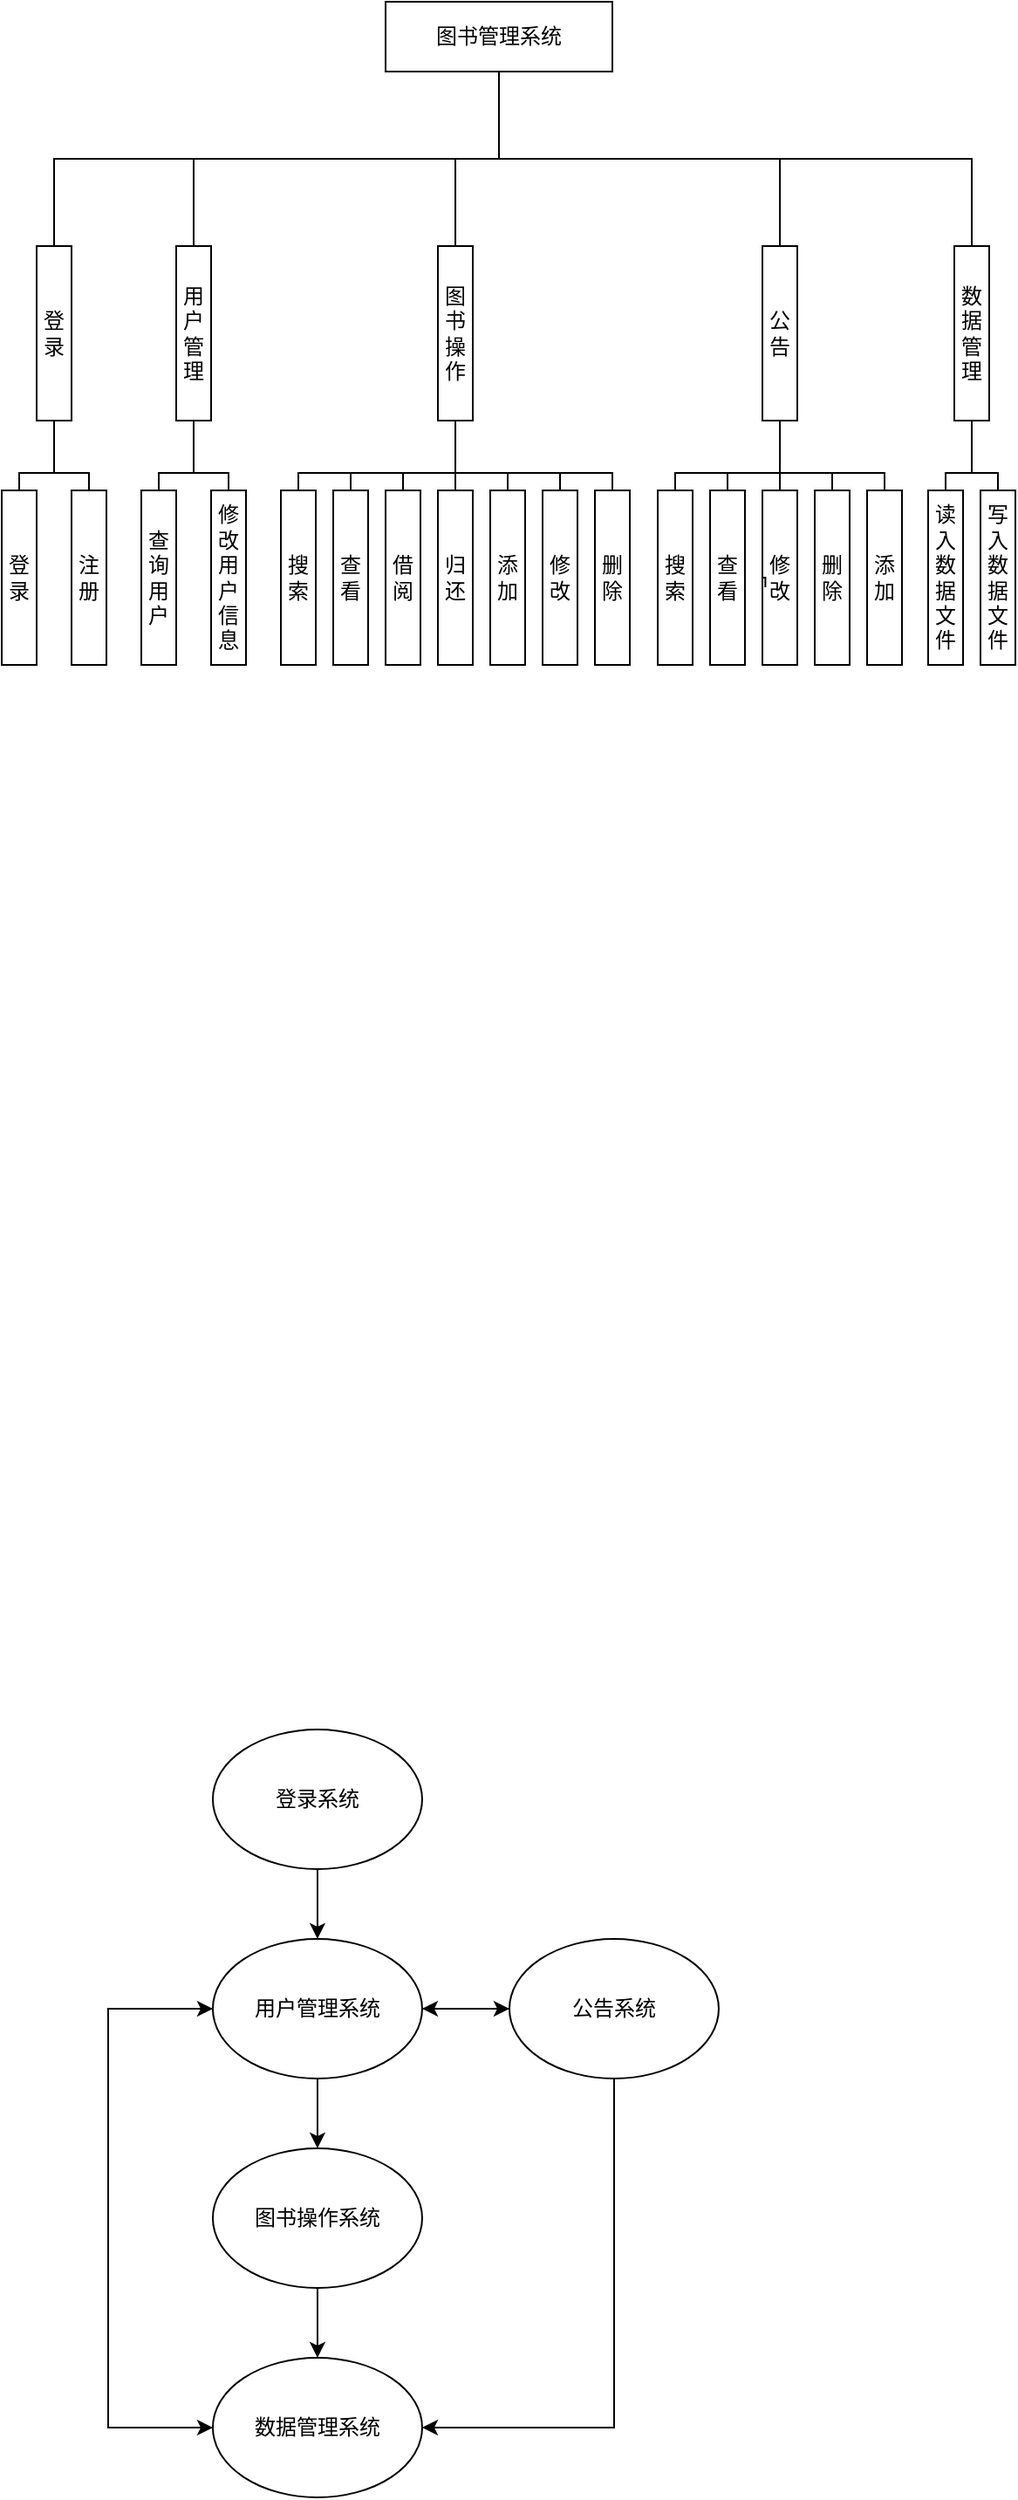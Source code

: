 <mxfile version="21.0.2" type="onedrive"><diagram name="第 1 页" id="KR9i4Z8kepSVpuC2Oa-p"><mxGraphModel dx="1155" dy="1799" grid="1" gridSize="10" guides="1" tooltips="1" connect="1" arrows="1" fold="1" page="1" pageScale="1" pageWidth="827" pageHeight="1169" math="0" shadow="0"><root><mxCell id="0"/><mxCell id="1" parent="0"/><mxCell id="CgQLOJNr3BUUDoFHB7_p-53" style="edgeStyle=orthogonalEdgeStyle;rounded=0;orthogonalLoop=1;jettySize=auto;html=1;entryX=0;entryY=0.5;entryDx=0;entryDy=0;" parent="1" source="CgQLOJNr3BUUDoFHB7_p-16" target="CgQLOJNr3BUUDoFHB7_p-46" edge="1"><mxGeometry relative="1" as="geometry"><Array as="points"><mxPoint x="194.98" y="270"/><mxPoint x="194.98" y="30"/></Array></mxGeometry></mxCell><mxCell id="CgQLOJNr3BUUDoFHB7_p-16" value="数据管理系统" style="ellipse;whiteSpace=wrap;html=1;rounded=0;" parent="1" vertex="1"><mxGeometry x="254.98" y="230" width="120" height="80" as="geometry"/></mxCell><mxCell id="CgQLOJNr3BUUDoFHB7_p-47" style="edgeStyle=orthogonalEdgeStyle;rounded=0;orthogonalLoop=1;jettySize=auto;html=1;" parent="1" source="CgQLOJNr3BUUDoFHB7_p-17" target="CgQLOJNr3BUUDoFHB7_p-46" edge="1"><mxGeometry relative="1" as="geometry"/></mxCell><mxCell id="CgQLOJNr3BUUDoFHB7_p-17" value="登录系统" style="ellipse;whiteSpace=wrap;html=1;rounded=0;" parent="1" vertex="1"><mxGeometry x="254.98" y="-130" width="120" height="80" as="geometry"/></mxCell><mxCell id="CgQLOJNr3BUUDoFHB7_p-52" style="edgeStyle=orthogonalEdgeStyle;rounded=0;orthogonalLoop=1;jettySize=auto;html=1;entryX=1;entryY=0.5;entryDx=0;entryDy=0;" parent="1" source="CgQLOJNr3BUUDoFHB7_p-18" target="CgQLOJNr3BUUDoFHB7_p-46" edge="1"><mxGeometry relative="1" as="geometry"/></mxCell><mxCell id="CgQLOJNr3BUUDoFHB7_p-54" style="edgeStyle=orthogonalEdgeStyle;rounded=0;orthogonalLoop=1;jettySize=auto;html=1;entryX=1;entryY=0.5;entryDx=0;entryDy=0;" parent="1" source="CgQLOJNr3BUUDoFHB7_p-18" target="CgQLOJNr3BUUDoFHB7_p-16" edge="1"><mxGeometry relative="1" as="geometry"><Array as="points"><mxPoint x="484.98" y="270"/></Array></mxGeometry></mxCell><mxCell id="CgQLOJNr3BUUDoFHB7_p-18" value="公告系统" style="ellipse;whiteSpace=wrap;html=1;rounded=0;" parent="1" vertex="1"><mxGeometry x="424.98" y="-10" width="120" height="80" as="geometry"/></mxCell><mxCell id="CgQLOJNr3BUUDoFHB7_p-49" style="edgeStyle=orthogonalEdgeStyle;rounded=0;orthogonalLoop=1;jettySize=auto;html=1;" parent="1" source="CgQLOJNr3BUUDoFHB7_p-23" target="CgQLOJNr3BUUDoFHB7_p-16" edge="1"><mxGeometry relative="1" as="geometry"/></mxCell><mxCell id="CgQLOJNr3BUUDoFHB7_p-23" value="图书操作系统" style="ellipse;whiteSpace=wrap;html=1;rounded=0;" parent="1" vertex="1"><mxGeometry x="254.98" y="110" width="120" height="80" as="geometry"/></mxCell><mxCell id="CgQLOJNr3BUUDoFHB7_p-48" style="edgeStyle=orthogonalEdgeStyle;rounded=0;orthogonalLoop=1;jettySize=auto;html=1;" parent="1" source="CgQLOJNr3BUUDoFHB7_p-46" target="CgQLOJNr3BUUDoFHB7_p-23" edge="1"><mxGeometry relative="1" as="geometry"/></mxCell><mxCell id="CgQLOJNr3BUUDoFHB7_p-50" style="edgeStyle=orthogonalEdgeStyle;rounded=0;orthogonalLoop=1;jettySize=auto;html=1;entryX=0;entryY=0.5;entryDx=0;entryDy=0;" parent="1" source="CgQLOJNr3BUUDoFHB7_p-46" target="CgQLOJNr3BUUDoFHB7_p-16" edge="1"><mxGeometry relative="1" as="geometry"><Array as="points"><mxPoint x="194.98" y="30"/><mxPoint x="194.98" y="270"/></Array></mxGeometry></mxCell><mxCell id="CgQLOJNr3BUUDoFHB7_p-51" style="edgeStyle=orthogonalEdgeStyle;rounded=0;orthogonalLoop=1;jettySize=auto;html=1;" parent="1" source="CgQLOJNr3BUUDoFHB7_p-46" target="CgQLOJNr3BUUDoFHB7_p-18" edge="1"><mxGeometry relative="1" as="geometry"/></mxCell><mxCell id="CgQLOJNr3BUUDoFHB7_p-46" value="用户管理系统" style="ellipse;whiteSpace=wrap;html=1;rounded=0;" parent="1" vertex="1"><mxGeometry x="254.98" y="-10" width="120" height="80" as="geometry"/></mxCell><mxCell id="4UxWteCzTDPTOj9m5rze-9" style="edgeStyle=orthogonalEdgeStyle;rounded=0;orthogonalLoop=1;jettySize=auto;html=1;endArrow=none;endFill=0;" parent="1" source="4UxWteCzTDPTOj9m5rze-1" target="4UxWteCzTDPTOj9m5rze-2" edge="1"><mxGeometry relative="1" as="geometry"><Array as="points"><mxPoint x="419" y="-1030"/><mxPoint x="164" y="-1030"/></Array></mxGeometry></mxCell><mxCell id="4UxWteCzTDPTOj9m5rze-10" style="orthogonalLoop=1;jettySize=auto;html=1;entryX=0.5;entryY=0;entryDx=0;entryDy=0;shadow=0;jumpStyle=none;rounded=0;strokeColor=default;edgeStyle=orthogonalEdgeStyle;endArrow=none;endFill=0;" parent="1" source="4UxWteCzTDPTOj9m5rze-1" target="4UxWteCzTDPTOj9m5rze-4" edge="1"><mxGeometry relative="1" as="geometry"><Array as="points"><mxPoint x="419" y="-1030"/><mxPoint x="244" y="-1030"/></Array></mxGeometry></mxCell><mxCell id="4UxWteCzTDPTOj9m5rze-11" style="edgeStyle=orthogonalEdgeStyle;rounded=0;orthogonalLoop=1;jettySize=auto;html=1;entryX=0.5;entryY=0;entryDx=0;entryDy=0;endArrow=none;endFill=0;" parent="1" source="4UxWteCzTDPTOj9m5rze-1" target="4UxWteCzTDPTOj9m5rze-6" edge="1"><mxGeometry relative="1" as="geometry"/></mxCell><mxCell id="4UxWteCzTDPTOj9m5rze-12" style="edgeStyle=orthogonalEdgeStyle;rounded=0;orthogonalLoop=1;jettySize=auto;html=1;endArrow=none;endFill=0;" parent="1" source="4UxWteCzTDPTOj9m5rze-1" target="4UxWteCzTDPTOj9m5rze-7" edge="1"><mxGeometry relative="1" as="geometry"><Array as="points"><mxPoint x="419" y="-1030"/><mxPoint x="580" y="-1030"/></Array></mxGeometry></mxCell><mxCell id="4UxWteCzTDPTOj9m5rze-13" style="edgeStyle=orthogonalEdgeStyle;rounded=0;orthogonalLoop=1;jettySize=auto;html=1;endArrow=none;endFill=0;" parent="1" source="4UxWteCzTDPTOj9m5rze-1" target="4UxWteCzTDPTOj9m5rze-8" edge="1"><mxGeometry relative="1" as="geometry"><Array as="points"><mxPoint x="419" y="-1030"/><mxPoint x="690" y="-1030"/></Array></mxGeometry></mxCell><mxCell id="4UxWteCzTDPTOj9m5rze-1" value="图书管理系统" style="rounded=0;whiteSpace=wrap;html=1;flipH=1;flipV=1;" parent="1" vertex="1"><mxGeometry x="354" y="-1120" width="130" height="40" as="geometry"/></mxCell><mxCell id="4UxWteCzTDPTOj9m5rze-16" style="edgeStyle=orthogonalEdgeStyle;rounded=0;orthogonalLoop=1;jettySize=auto;html=1;endArrow=none;endFill=0;" parent="1" source="4UxWteCzTDPTOj9m5rze-2" target="4UxWteCzTDPTOj9m5rze-14" edge="1"><mxGeometry relative="1" as="geometry"><Array as="points"><mxPoint x="164" y="-850"/><mxPoint x="144" y="-850"/></Array></mxGeometry></mxCell><mxCell id="4UxWteCzTDPTOj9m5rze-17" style="edgeStyle=orthogonalEdgeStyle;rounded=0;orthogonalLoop=1;jettySize=auto;html=1;endArrow=none;endFill=0;" parent="1" source="4UxWteCzTDPTOj9m5rze-2" target="4UxWteCzTDPTOj9m5rze-15" edge="1"><mxGeometry relative="1" as="geometry"><Array as="points"><mxPoint x="164" y="-850"/><mxPoint x="184" y="-850"/></Array></mxGeometry></mxCell><mxCell id="4UxWteCzTDPTOj9m5rze-2" value="登录" style="rounded=0;whiteSpace=wrap;html=1;align=center;" parent="1" vertex="1"><mxGeometry x="154" y="-980" width="20" height="100" as="geometry"/></mxCell><mxCell id="4UxWteCzTDPTOj9m5rze-22" style="edgeStyle=orthogonalEdgeStyle;rounded=0;orthogonalLoop=1;jettySize=auto;html=1;endArrow=none;endFill=0;" parent="1" source="4UxWteCzTDPTOj9m5rze-4" target="4UxWteCzTDPTOj9m5rze-20" edge="1"><mxGeometry relative="1" as="geometry"><Array as="points"><mxPoint x="244" y="-850"/><mxPoint x="224" y="-850"/></Array></mxGeometry></mxCell><mxCell id="4UxWteCzTDPTOj9m5rze-23" style="edgeStyle=orthogonalEdgeStyle;rounded=0;orthogonalLoop=1;jettySize=auto;html=1;endArrow=none;endFill=0;" parent="1" source="4UxWteCzTDPTOj9m5rze-4" target="4UxWteCzTDPTOj9m5rze-21" edge="1"><mxGeometry relative="1" as="geometry"><Array as="points"><mxPoint x="244" y="-850"/><mxPoint x="264" y="-850"/></Array></mxGeometry></mxCell><mxCell id="4UxWteCzTDPTOj9m5rze-4" value="用户管理" style="rounded=0;whiteSpace=wrap;html=1;align=center;" parent="1" vertex="1"><mxGeometry x="234" y="-980" width="20" height="100" as="geometry"/></mxCell><mxCell id="4UxWteCzTDPTOj9m5rze-29" style="edgeStyle=orthogonalEdgeStyle;shape=connector;rounded=0;orthogonalLoop=1;jettySize=auto;html=1;labelBackgroundColor=default;strokeColor=default;fontFamily=Helvetica;fontSize=11;fontColor=default;endArrow=none;endFill=0;" parent="1" source="4UxWteCzTDPTOj9m5rze-6" target="4UxWteCzTDPTOj9m5rze-24" edge="1"><mxGeometry relative="1" as="geometry"><Array as="points"><mxPoint x="394" y="-850"/><mxPoint x="304" y="-850"/></Array></mxGeometry></mxCell><mxCell id="4UxWteCzTDPTOj9m5rze-30" style="edgeStyle=orthogonalEdgeStyle;shape=connector;rounded=0;orthogonalLoop=1;jettySize=auto;html=1;labelBackgroundColor=default;strokeColor=default;fontFamily=Helvetica;fontSize=11;fontColor=default;endArrow=none;endFill=0;" parent="1" source="4UxWteCzTDPTOj9m5rze-6" target="4UxWteCzTDPTOj9m5rze-26" edge="1"><mxGeometry relative="1" as="geometry"><Array as="points"><mxPoint x="394" y="-850"/><mxPoint x="334" y="-850"/></Array></mxGeometry></mxCell><mxCell id="4UxWteCzTDPTOj9m5rze-31" style="edgeStyle=orthogonalEdgeStyle;shape=connector;rounded=0;orthogonalLoop=1;jettySize=auto;html=1;labelBackgroundColor=default;strokeColor=default;fontFamily=Helvetica;fontSize=11;fontColor=default;endArrow=none;endFill=0;" parent="1" source="4UxWteCzTDPTOj9m5rze-6" target="4UxWteCzTDPTOj9m5rze-27" edge="1"><mxGeometry relative="1" as="geometry"><Array as="points"><mxPoint x="394" y="-850"/><mxPoint x="364" y="-850"/></Array></mxGeometry></mxCell><mxCell id="4UxWteCzTDPTOj9m5rze-32" style="edgeStyle=orthogonalEdgeStyle;shape=connector;rounded=0;orthogonalLoop=1;jettySize=auto;html=1;labelBackgroundColor=default;strokeColor=default;fontFamily=Helvetica;fontSize=11;fontColor=default;endArrow=none;endFill=0;" parent="1" source="4UxWteCzTDPTOj9m5rze-6" target="4UxWteCzTDPTOj9m5rze-28" edge="1"><mxGeometry relative="1" as="geometry"><Array as="points"><mxPoint x="394" y="-840"/><mxPoint x="394" y="-840"/></Array></mxGeometry></mxCell><mxCell id="4UxWteCzTDPTOj9m5rze-36" style="edgeStyle=orthogonalEdgeStyle;shape=connector;rounded=0;orthogonalLoop=1;jettySize=auto;html=1;labelBackgroundColor=default;strokeColor=default;fontFamily=Helvetica;fontSize=11;fontColor=default;endArrow=none;endFill=0;" parent="1" source="4UxWteCzTDPTOj9m5rze-6" target="4UxWteCzTDPTOj9m5rze-33" edge="1"><mxGeometry relative="1" as="geometry"><Array as="points"><mxPoint x="394" y="-850"/><mxPoint x="424" y="-850"/></Array></mxGeometry></mxCell><mxCell id="4UxWteCzTDPTOj9m5rze-37" style="edgeStyle=orthogonalEdgeStyle;shape=connector;rounded=0;orthogonalLoop=1;jettySize=auto;html=1;labelBackgroundColor=default;strokeColor=default;fontFamily=Helvetica;fontSize=11;fontColor=default;endArrow=none;endFill=0;" parent="1" source="4UxWteCzTDPTOj9m5rze-6" target="4UxWteCzTDPTOj9m5rze-34" edge="1"><mxGeometry relative="1" as="geometry"><Array as="points"><mxPoint x="394" y="-850"/><mxPoint x="454" y="-850"/></Array></mxGeometry></mxCell><mxCell id="4UxWteCzTDPTOj9m5rze-38" style="edgeStyle=orthogonalEdgeStyle;shape=connector;rounded=0;orthogonalLoop=1;jettySize=auto;html=1;labelBackgroundColor=default;strokeColor=default;fontFamily=Helvetica;fontSize=11;fontColor=default;endArrow=none;endFill=0;" parent="1" source="4UxWteCzTDPTOj9m5rze-6" target="4UxWteCzTDPTOj9m5rze-35" edge="1"><mxGeometry relative="1" as="geometry"><Array as="points"><mxPoint x="394" y="-850"/><mxPoint x="484" y="-850"/></Array></mxGeometry></mxCell><mxCell id="4UxWteCzTDPTOj9m5rze-6" value="图书操作" style="rounded=0;whiteSpace=wrap;html=1;align=center;" parent="1" vertex="1"><mxGeometry x="384" y="-980" width="20" height="100" as="geometry"/></mxCell><mxCell id="4UxWteCzTDPTOj9m5rze-45" style="edgeStyle=orthogonalEdgeStyle;shape=connector;rounded=0;orthogonalLoop=1;jettySize=auto;html=1;labelBackgroundColor=default;strokeColor=default;fontFamily=Helvetica;fontSize=11;fontColor=default;endArrow=none;endFill=0;" parent="1" source="4UxWteCzTDPTOj9m5rze-7" target="4UxWteCzTDPTOj9m5rze-39" edge="1"><mxGeometry relative="1" as="geometry"><Array as="points"><mxPoint x="580" y="-850"/><mxPoint x="520" y="-850"/></Array></mxGeometry></mxCell><mxCell id="4UxWteCzTDPTOj9m5rze-46" style="edgeStyle=orthogonalEdgeStyle;shape=connector;rounded=0;orthogonalLoop=1;jettySize=auto;html=1;labelBackgroundColor=default;strokeColor=default;fontFamily=Helvetica;fontSize=11;fontColor=default;endArrow=none;endFill=0;" parent="1" source="4UxWteCzTDPTOj9m5rze-7" target="4UxWteCzTDPTOj9m5rze-40" edge="1"><mxGeometry relative="1" as="geometry"><Array as="points"><mxPoint x="580" y="-850"/><mxPoint x="550" y="-850"/></Array></mxGeometry></mxCell><mxCell id="4UxWteCzTDPTOj9m5rze-47" style="edgeStyle=orthogonalEdgeStyle;shape=connector;rounded=0;orthogonalLoop=1;jettySize=auto;html=1;labelBackgroundColor=default;strokeColor=default;fontFamily=Helvetica;fontSize=11;fontColor=default;endArrow=none;endFill=0;" parent="1" source="4UxWteCzTDPTOj9m5rze-7" target="4UxWteCzTDPTOj9m5rze-42" edge="1"><mxGeometry relative="1" as="geometry"/></mxCell><mxCell id="4UxWteCzTDPTOj9m5rze-48" style="edgeStyle=orthogonalEdgeStyle;shape=connector;rounded=0;orthogonalLoop=1;jettySize=auto;html=1;labelBackgroundColor=default;strokeColor=default;fontFamily=Helvetica;fontSize=11;fontColor=default;endArrow=none;endFill=0;" parent="1" source="4UxWteCzTDPTOj9m5rze-7" target="4UxWteCzTDPTOj9m5rze-43" edge="1"><mxGeometry relative="1" as="geometry"><Array as="points"><mxPoint x="580" y="-850"/><mxPoint x="610" y="-850"/></Array></mxGeometry></mxCell><mxCell id="4UxWteCzTDPTOj9m5rze-49" style="edgeStyle=orthogonalEdgeStyle;shape=connector;rounded=0;orthogonalLoop=1;jettySize=auto;html=1;labelBackgroundColor=default;strokeColor=default;fontFamily=Helvetica;fontSize=11;fontColor=default;endArrow=none;endFill=0;" parent="1" source="4UxWteCzTDPTOj9m5rze-7" target="4UxWteCzTDPTOj9m5rze-41" edge="1"><mxGeometry relative="1" as="geometry"><Array as="points"><mxPoint x="580" y="-850"/><mxPoint x="640" y="-850"/></Array></mxGeometry></mxCell><mxCell id="4UxWteCzTDPTOj9m5rze-7" value="公告" style="rounded=0;whiteSpace=wrap;html=1;align=center;" parent="1" vertex="1"><mxGeometry x="570" y="-980" width="20" height="100" as="geometry"/></mxCell><mxCell id="4UxWteCzTDPTOj9m5rze-52" style="edgeStyle=orthogonalEdgeStyle;shape=connector;rounded=0;orthogonalLoop=1;jettySize=auto;html=1;labelBackgroundColor=default;strokeColor=default;fontFamily=Helvetica;fontSize=11;fontColor=default;endArrow=none;endFill=0;" parent="1" source="4UxWteCzTDPTOj9m5rze-8" target="4UxWteCzTDPTOj9m5rze-50" edge="1"><mxGeometry relative="1" as="geometry"><Array as="points"><mxPoint x="690" y="-850"/><mxPoint x="675" y="-850"/></Array></mxGeometry></mxCell><mxCell id="4UxWteCzTDPTOj9m5rze-53" style="edgeStyle=orthogonalEdgeStyle;shape=connector;rounded=0;orthogonalLoop=1;jettySize=auto;html=1;labelBackgroundColor=default;strokeColor=default;fontFamily=Helvetica;fontSize=11;fontColor=default;endArrow=none;endFill=0;" parent="1" source="4UxWteCzTDPTOj9m5rze-8" target="4UxWteCzTDPTOj9m5rze-51" edge="1"><mxGeometry relative="1" as="geometry"><Array as="points"><mxPoint x="690" y="-850"/><mxPoint x="705" y="-850"/></Array></mxGeometry></mxCell><mxCell id="4UxWteCzTDPTOj9m5rze-8" value="数据管理" style="rounded=0;whiteSpace=wrap;html=1;align=center;" parent="1" vertex="1"><mxGeometry x="680" y="-980" width="20" height="100" as="geometry"/></mxCell><mxCell id="4UxWteCzTDPTOj9m5rze-14" value="登录" style="rounded=0;whiteSpace=wrap;html=1;align=center;" parent="1" vertex="1"><mxGeometry x="134" y="-840" width="20" height="100" as="geometry"/></mxCell><mxCell id="4UxWteCzTDPTOj9m5rze-15" value="注册" style="rounded=0;whiteSpace=wrap;html=1;align=center;" parent="1" vertex="1"><mxGeometry x="174" y="-840" width="20" height="100" as="geometry"/></mxCell><mxCell id="4UxWteCzTDPTOj9m5rze-20" value="查询用户" style="rounded=0;whiteSpace=wrap;html=1;align=center;" parent="1" vertex="1"><mxGeometry x="214" y="-840" width="20" height="100" as="geometry"/></mxCell><mxCell id="4UxWteCzTDPTOj9m5rze-21" value="修改用户信息" style="rounded=0;whiteSpace=wrap;html=1;align=center;" parent="1" vertex="1"><mxGeometry x="254" y="-840" width="20" height="100" as="geometry"/></mxCell><mxCell id="4UxWteCzTDPTOj9m5rze-24" value="搜索" style="rounded=0;whiteSpace=wrap;align=center;glass=0;verticalAlign=middle;horizontal=1;html=1;" parent="1" vertex="1"><mxGeometry x="294" y="-840" width="20" height="100" as="geometry"/></mxCell><mxCell id="4UxWteCzTDPTOj9m5rze-26" value="查看" style="rounded=0;whiteSpace=wrap;align=center;glass=0;verticalAlign=middle;horizontal=1;html=1;" parent="1" vertex="1"><mxGeometry x="324" y="-840" width="20" height="100" as="geometry"/></mxCell><mxCell id="4UxWteCzTDPTOj9m5rze-27" value="借阅" style="rounded=0;whiteSpace=wrap;align=center;glass=0;verticalAlign=middle;horizontal=1;html=1;" parent="1" vertex="1"><mxGeometry x="354" y="-840" width="20" height="100" as="geometry"/></mxCell><mxCell id="4UxWteCzTDPTOj9m5rze-28" value="归还" style="rounded=0;whiteSpace=wrap;align=center;glass=0;verticalAlign=middle;horizontal=1;html=1;" parent="1" vertex="1"><mxGeometry x="384" y="-840" width="20" height="100" as="geometry"/></mxCell><mxCell id="4UxWteCzTDPTOj9m5rze-33" value="添加" style="rounded=0;whiteSpace=wrap;align=center;glass=0;verticalAlign=middle;horizontal=1;html=1;" parent="1" vertex="1"><mxGeometry x="414" y="-840" width="20" height="100" as="geometry"/></mxCell><mxCell id="4UxWteCzTDPTOj9m5rze-34" value="修改" style="rounded=0;whiteSpace=wrap;align=center;glass=0;verticalAlign=middle;horizontal=1;html=1;" parent="1" vertex="1"><mxGeometry x="444" y="-840" width="20" height="100" as="geometry"/></mxCell><mxCell id="4UxWteCzTDPTOj9m5rze-35" value="删除" style="rounded=0;whiteSpace=wrap;align=center;glass=0;verticalAlign=middle;horizontal=1;html=1;" parent="1" vertex="1"><mxGeometry x="474" y="-840" width="20" height="100" as="geometry"/></mxCell><mxCell id="4UxWteCzTDPTOj9m5rze-39" value="搜索" style="rounded=0;whiteSpace=wrap;align=center;glass=0;verticalAlign=middle;horizontal=1;html=1;" parent="1" vertex="1"><mxGeometry x="510" y="-840" width="20" height="100" as="geometry"/></mxCell><mxCell id="4UxWteCzTDPTOj9m5rze-40" value="查看" style="rounded=0;whiteSpace=wrap;align=center;glass=0;verticalAlign=middle;horizontal=1;html=1;" parent="1" vertex="1"><mxGeometry x="540" y="-840" width="20" height="100" as="geometry"/></mxCell><mxCell id="4UxWteCzTDPTOj9m5rze-41" value="添加" style="rounded=0;whiteSpace=wrap;align=center;glass=0;verticalAlign=middle;horizontal=1;html=1;" parent="1" vertex="1"><mxGeometry x="630" y="-840" width="20" height="100" as="geometry"/></mxCell><mxCell id="4UxWteCzTDPTOj9m5rze-42" value="修改" style="rounded=0;whiteSpace=wrap;align=center;glass=0;verticalAlign=middle;horizontal=1;html=1;" parent="1" vertex="1"><mxGeometry x="570" y="-840" width="20" height="100" as="geometry"/></mxCell><mxCell id="4UxWteCzTDPTOj9m5rze-43" value="删除" style="rounded=0;whiteSpace=wrap;align=center;glass=0;verticalAlign=middle;horizontal=1;html=1;" parent="1" vertex="1"><mxGeometry x="600" y="-840" width="20" height="100" as="geometry"/></mxCell><mxCell id="4UxWteCzTDPTOj9m5rze-44" style="edgeStyle=orthogonalEdgeStyle;shape=connector;rounded=0;orthogonalLoop=1;jettySize=auto;html=1;exitX=0;exitY=0.5;exitDx=0;exitDy=0;entryX=0.084;entryY=0.555;entryDx=0;entryDy=0;entryPerimeter=0;labelBackgroundColor=default;strokeColor=default;fontFamily=Helvetica;fontSize=11;fontColor=default;endArrow=none;endFill=0;" parent="1" source="4UxWteCzTDPTOj9m5rze-42" target="4UxWteCzTDPTOj9m5rze-42" edge="1"><mxGeometry relative="1" as="geometry"/></mxCell><mxCell id="4UxWteCzTDPTOj9m5rze-50" value="读入数据文件" style="rounded=0;whiteSpace=wrap;align=center;glass=0;verticalAlign=middle;horizontal=1;html=1;" parent="1" vertex="1"><mxGeometry x="665" y="-840" width="20" height="100" as="geometry"/></mxCell><mxCell id="4UxWteCzTDPTOj9m5rze-51" value="写入数据文件" style="rounded=0;whiteSpace=wrap;align=center;glass=0;verticalAlign=middle;horizontal=1;html=1;" parent="1" vertex="1"><mxGeometry x="695" y="-840" width="20" height="100" as="geometry"/></mxCell></root></mxGraphModel></diagram></mxfile>